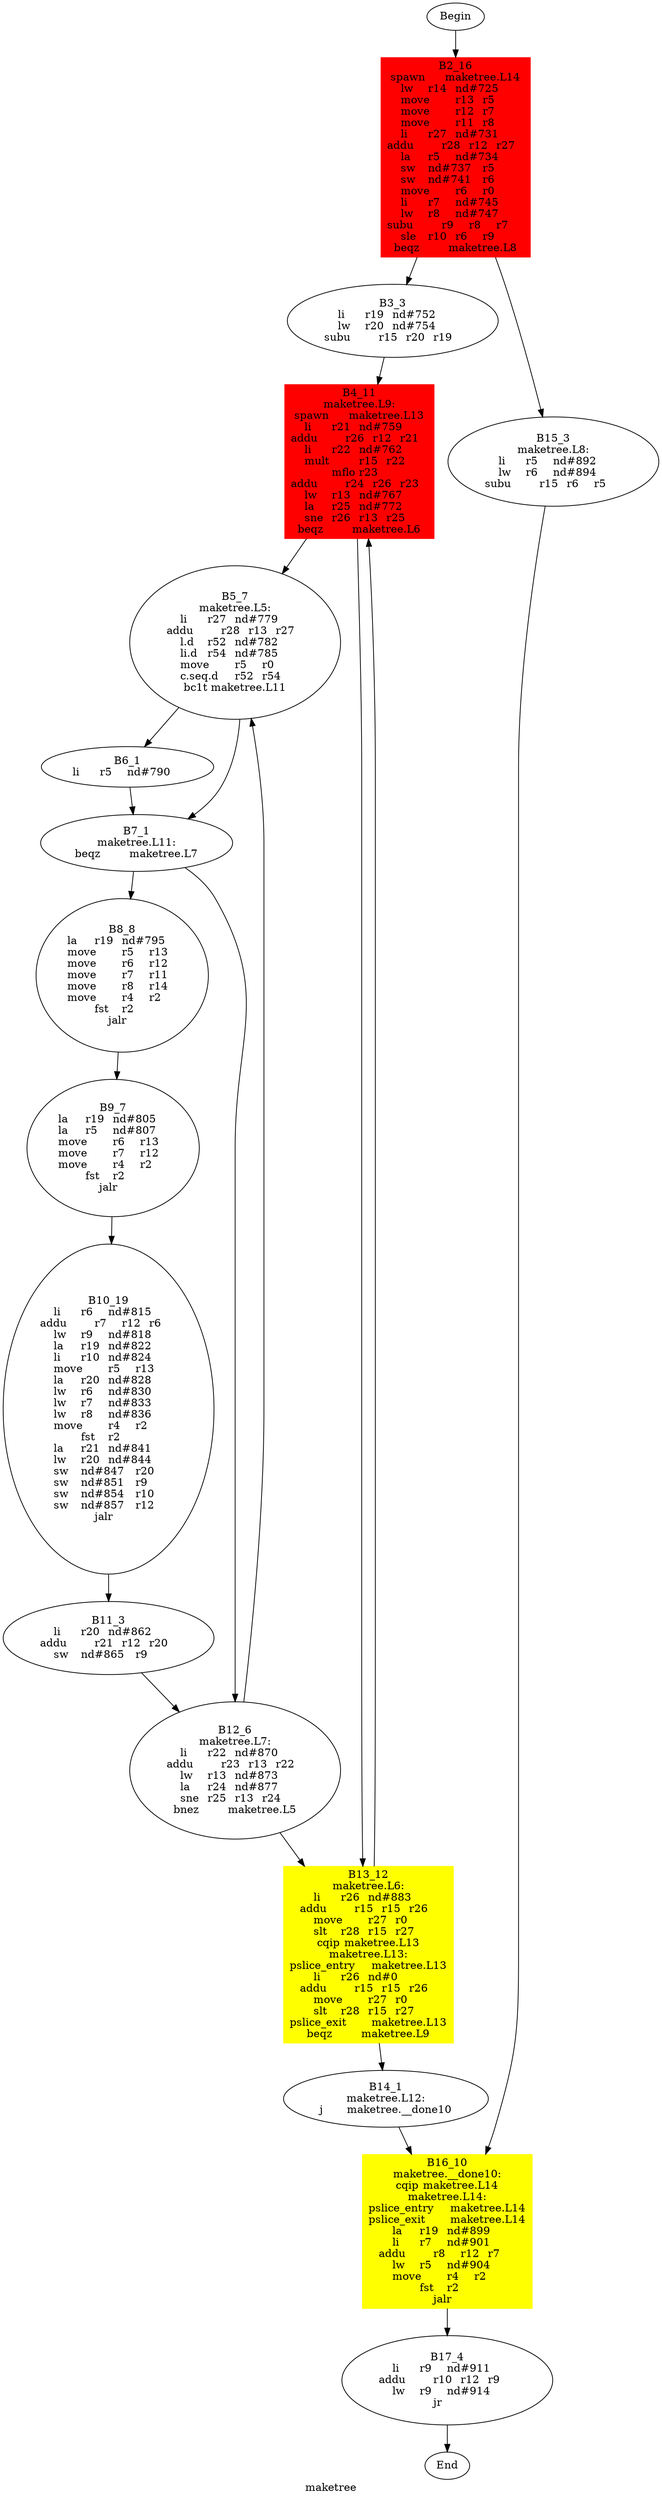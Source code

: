 digraph G{
	label = "maketree"	style = "dashed";
	color = purple;
	Node0 [label = "Begin"];
	Node0 -> {Node2 }
	Node1 [label = "End"];
	Node1 -> {}
	Node2 [label = "B2_16\nspawn	maketree.L14\nlw	r14	nd#725	\nmove	r13	r5	\nmove	r12	r7	\nmove	r11	r8	\nli	r27	nd#731	\naddu	r28	r12	r27	\nla	r5	nd#734	\nsw	nd#737	r5	\nsw	nd#741	r6	\nmove	r6	r0	\nli	r7	nd#745	\nlw	r8	nd#747	\nsubu	r9	r8	r7	\nsle	r10	r6	r9	\nbeqz	maketree.L8\n"];
	Node2 -> {Node3 Node15 }
	Node3 [label = "B3_3\nli	r19	nd#752	\nlw	r20	nd#754	\nsubu	r15	r20	r19	\n"];
	Node3 -> {Node4 }
	Node4 [label = "B4_11\nmaketree.L9:\nspawn	maketree.L13\nli	r21	nd#759	\naddu	r26	r12	r21	\nli	r22	nd#762	\nmult	r15	r22	\nmflo	r23	\naddu	r24	r26	r23	\nlw	r13	nd#767	\nla	r25	nd#772	\nsne	r26	r13	r25	\nbeqz	maketree.L6\n"];
	Node4 -> {Node5 Node13 }
	Node5 [label = "B5_7\nmaketree.L5:\nli	r27	nd#779	\naddu	r28	r13	r27	\nl.d	r52	nd#782	\nli.d	r54	nd#785	\nmove	r5	r0	\nc.seq.d	r52	r54	\nbc1t	maketree.L11\n"];
	Node5 -> {Node6 Node7 }
	Node6 [label = "B6_1\nli	r5	nd#790	\n"];
	Node6 -> {Node7 }
	Node7 [label = "B7_1\nmaketree.L11:\nbeqz	maketree.L7\n"];
	Node7 -> {Node8 Node12 }
	Node8 [label = "B8_8\nla	r19	nd#795	\nmove	r5	r13	\nmove	r6	r12	\nmove	r7	r11	\nmove	r8	r14	\nmove	r4	r2	\nfst	r2	\njalr	\n"];
	Node8 -> {Node9 }
	Node9 [label = "B9_7\nla	r19	nd#805	\nla	r5	nd#807	\nmove	r6	r13	\nmove	r7	r12	\nmove	r4	r2	\nfst	r2	\njalr	\n"];
	Node9 -> {Node10 }
	Node10 [label = "B10_19\nli	r6	nd#815	\naddu	r7	r12	r6	\nlw	r9	nd#818	\nla	r19	nd#822	\nli	r10	nd#824	\nmove	r5	r13	\nla	r20	nd#828	\nlw	r6	nd#830	\nlw	r7	nd#833	\nlw	r8	nd#836	\nmove	r4	r2	\nfst	r2	\nla	r21	nd#841	\nlw	r20	nd#844	\nsw	nd#847	r20	\nsw	nd#851	r9	\nsw	nd#854	r10	\nsw	nd#857	r12	\njalr	\n"];
	Node10 -> {Node11 }
	Node11 [label = "B11_3\nli	r20	nd#862	\naddu	r21	r12	r20	\nsw	nd#865	r9	\n"];
	Node11 -> {Node12 }
	Node12 [label = "B12_6\nmaketree.L7:\nli	r22	nd#870	\naddu	r23	r13	r22	\nlw	r13	nd#873	\nla	r24	nd#877	\nsne	r25	r13	r24	\nbnez	maketree.L5\n"];
	Node12 -> {Node13 Node5 }
	Node13 [label = "B13_12\nmaketree.L6:\nli	r26	nd#883	\naddu	r15	r15	r26	\nmove	r27	r0	\nslt	r28	r15	r27	\ncqip	maketree.L13\nmaketree.L13:\npslice_entry	maketree.L13\nli	r26	nd#0	\naddu	r15	r15	r26	\nmove	r27	r0	\nslt	r28	r15	r27	\npslice_exit	maketree.L13\nbeqz	maketree.L9\n"];
	Node13 -> {Node14 Node4 }
	Node14 [label = "B14_1\nmaketree.L12:\nj	maketree.__done10\n"];
	Node14 -> {Node16 }
	Node15 [label = "B15_3\nmaketree.L8:\nli	r5	nd#892	\nlw	r6	nd#894	\nsubu	r15	r6	r5	\n"];
	Node15 -> {Node16 }
	Node16 [label = "B16_10\nmaketree.__done10:\ncqip	maketree.L14\nmaketree.L14:\npslice_entry	maketree.L14\npslice_exit	maketree.L14\nla	r19	nd#899	\nli	r7	nd#901	\naddu	r8	r12	r7	\nlw	r5	nd#904	\nmove	r4	r2	\nfst	r2	\njalr	\n"];
	Node16 -> {Node17 }
	Node17 [label = "B17_4\nli	r9	nd#911	\naddu	r10	r12	r9	\nlw	r9	nd#914	\njr	\n"];
	Node17 -> {Node1 }
	Node2 [shape = box ,style=filled ,color=red];
	Node4 [shape = box ,style=filled ,color=red];
	Node13 [shape = polygon ,style=filled ,color=yellow];
	Node16 [shape = polygon ,style=filled ,color=yellow];
}
